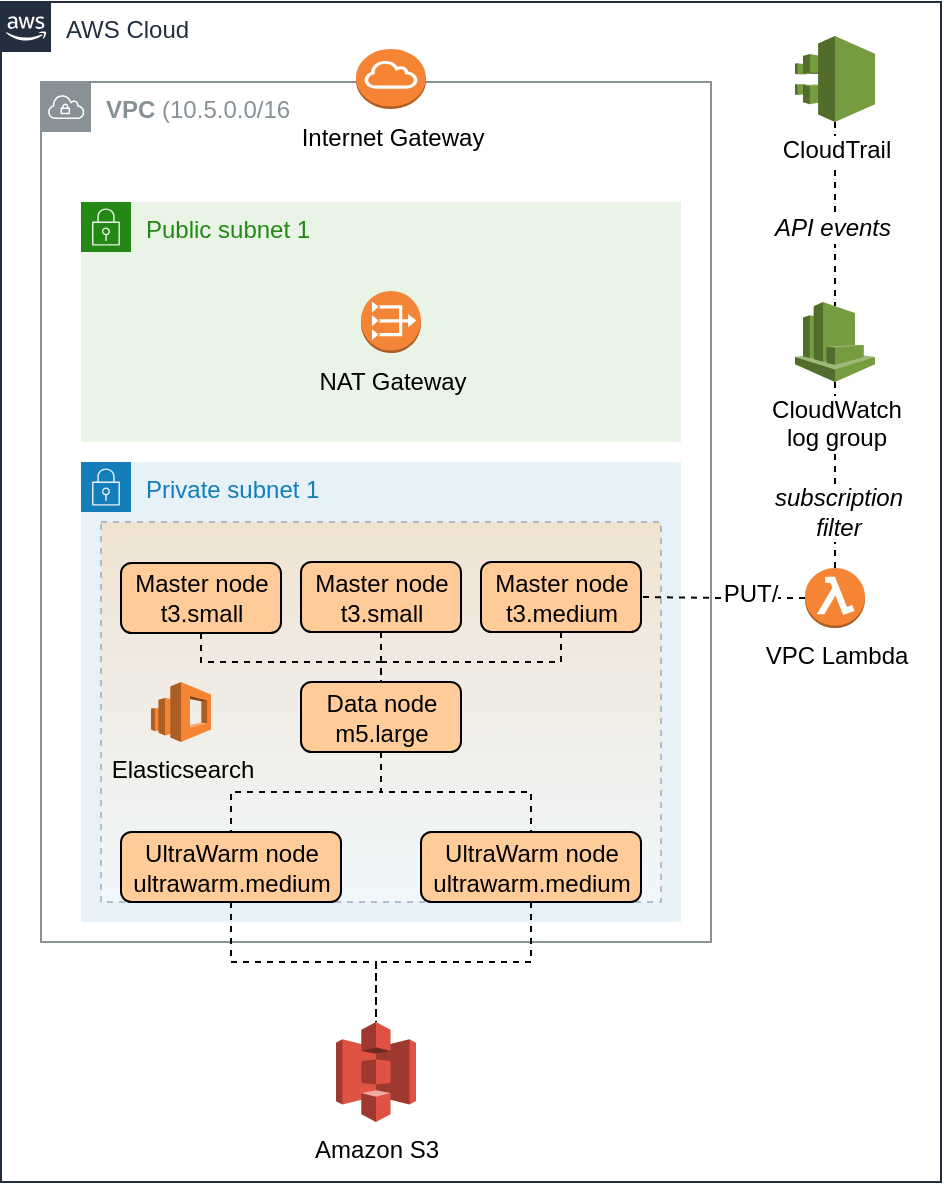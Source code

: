 <mxfile version="12.4.8" type="device"><diagram id="aq83NC5IRs3yxHq6VYvq" name="Page-1"><mxGraphModel dx="1426" dy="691" grid="1" gridSize="10" guides="1" tooltips="1" connect="1" arrows="1" fold="1" page="1" pageScale="1" pageWidth="850" pageHeight="1100" math="0" shadow="0"><root><mxCell id="0"/><mxCell id="1" parent="0"/><mxCell id="O2JYyg-gU9JaLGy3Bvcb-18" value="AWS Cloud" style="points=[[0,0],[0.25,0],[0.5,0],[0.75,0],[1,0],[1,0.25],[1,0.5],[1,0.75],[1,1],[0.75,1],[0.5,1],[0.25,1],[0,1],[0,0.75],[0,0.5],[0,0.25]];outlineConnect=0;gradientColor=none;html=1;whiteSpace=wrap;fontSize=12;fontStyle=0;shape=mxgraph.aws4.group;grIcon=mxgraph.aws4.group_aws_cloud_alt;strokeColor=#232F3E;fillColor=none;verticalAlign=top;align=left;spacingLeft=30;fontColor=#232F3E;dashed=0;" parent="1" vertex="1"><mxGeometry x="189.5" y="80" width="470" height="590" as="geometry"/></mxCell><mxCell id="O2JYyg-gU9JaLGy3Bvcb-2" value="&lt;b&gt;VPC &lt;/b&gt;(10.5.0.0/16" style="outlineConnect=0;gradientColor=none;html=1;whiteSpace=wrap;fontSize=12;fontStyle=0;shape=mxgraph.aws4.group;grIcon=mxgraph.aws4.group_vpc;strokeColor=#879196;fillColor=none;verticalAlign=top;align=left;spacingLeft=30;fontColor=#879196;dashed=0;" parent="1" vertex="1"><mxGeometry x="209.5" y="120" width="335" height="430" as="geometry"/></mxCell><mxCell id="O2JYyg-gU9JaLGy3Bvcb-4" value="Private subnet 1" style="points=[[0,0],[0.25,0],[0.5,0],[0.75,0],[1,0],[1,0.25],[1,0.5],[1,0.75],[1,1],[0.75,1],[0.5,1],[0.25,1],[0,1],[0,0.75],[0,0.5],[0,0.25]];outlineConnect=0;gradientColor=none;html=1;whiteSpace=wrap;fontSize=12;fontStyle=0;shape=mxgraph.aws4.group;grIcon=mxgraph.aws4.group_security_group;grStroke=0;strokeColor=#147EBA;fillColor=#E6F2F8;verticalAlign=top;align=left;spacingLeft=30;fontColor=#147EBA;dashed=0;" parent="1" vertex="1"><mxGeometry x="229.5" y="310" width="300" height="230" as="geometry"/></mxCell><mxCell id="O2JYyg-gU9JaLGy3Bvcb-22" value="" style="fillColor=#ffcc99;strokeColor=#5A6C86;dashed=1;verticalAlign=top;fontStyle=0;fontColor=#5A6C86;gradientColor=#ffffff;opacity=40;" parent="1" vertex="1"><mxGeometry x="239.5" y="340" width="280" height="190" as="geometry"/></mxCell><mxCell id="O2JYyg-gU9JaLGy3Bvcb-20" value="Public subnet 1" style="points=[[0,0],[0.25,0],[0.5,0],[0.75,0],[1,0],[1,0.25],[1,0.5],[1,0.75],[1,1],[0.75,1],[0.5,1],[0.25,1],[0,1],[0,0.75],[0,0.5],[0,0.25]];outlineConnect=0;gradientColor=none;html=1;whiteSpace=wrap;fontSize=12;fontStyle=0;shape=mxgraph.aws4.group;grIcon=mxgraph.aws4.group_security_group;grStroke=0;strokeColor=#248814;fillColor=#E9F3E6;verticalAlign=top;align=left;spacingLeft=30;fontColor=#248814;dashed=0;" parent="1" vertex="1"><mxGeometry x="229.5" y="180" width="300" height="120" as="geometry"/></mxCell><mxCell id="O2JYyg-gU9JaLGy3Bvcb-23" value="Elasticsearch" style="outlineConnect=0;dashed=0;verticalLabelPosition=bottom;verticalAlign=top;align=center;html=1;shape=mxgraph.aws3.elasticsearch_service;fillColor=#F58534;gradientColor=none;" parent="1" vertex="1"><mxGeometry x="264.5" y="420" width="30" height="30" as="geometry"/></mxCell><mxCell id="O2JYyg-gU9JaLGy3Bvcb-39" style="edgeStyle=orthogonalEdgeStyle;rounded=0;orthogonalLoop=1;jettySize=auto;html=1;exitX=0.5;exitY=1;exitDx=0;exitDy=0;entryX=0.5;entryY=0;entryDx=0;entryDy=0;dashed=1;endArrow=none;endFill=0;" parent="1" source="O2JYyg-gU9JaLGy3Bvcb-30" target="O2JYyg-gU9JaLGy3Bvcb-33" edge="1"><mxGeometry relative="1" as="geometry"/></mxCell><mxCell id="O2JYyg-gU9JaLGy3Bvcb-30" value="Master node&lt;br&gt;t3.small" style="rounded=1;whiteSpace=wrap;html=1;labelBackgroundColor=none;fillColor=#ffcc99;gradientColor=none;" parent="1" vertex="1"><mxGeometry x="339.5" y="360" width="80" height="35" as="geometry"/></mxCell><mxCell id="O2JYyg-gU9JaLGy3Bvcb-40" style="edgeStyle=orthogonalEdgeStyle;rounded=0;orthogonalLoop=1;jettySize=auto;html=1;entryX=0.5;entryY=0;entryDx=0;entryDy=0;dashed=1;endArrow=none;endFill=0;" parent="1" source="O2JYyg-gU9JaLGy3Bvcb-31" target="O2JYyg-gU9JaLGy3Bvcb-33" edge="1"><mxGeometry relative="1" as="geometry"><Array as="points"><mxPoint x="469.5" y="410"/><mxPoint x="379.5" y="410"/></Array></mxGeometry></mxCell><mxCell id="O2JYyg-gU9JaLGy3Bvcb-31" value="Master node&lt;br&gt;t3.medium" style="rounded=1;whiteSpace=wrap;html=1;labelBackgroundColor=none;fillColor=#ffcc99;gradientColor=none;" parent="1" vertex="1"><mxGeometry x="429.5" y="360" width="80" height="35" as="geometry"/></mxCell><mxCell id="O2JYyg-gU9JaLGy3Bvcb-43" style="edgeStyle=orthogonalEdgeStyle;rounded=0;orthogonalLoop=1;jettySize=auto;html=1;exitX=0.5;exitY=1;exitDx=0;exitDy=0;entryX=0.5;entryY=0;entryDx=0;entryDy=0;dashed=1;endArrow=none;endFill=0;" parent="1" source="O2JYyg-gU9JaLGy3Bvcb-33" target="O2JYyg-gU9JaLGy3Bvcb-36" edge="1"><mxGeometry relative="1" as="geometry"/></mxCell><mxCell id="4cPyjC4duiVTQ2DPfkck-22" style="edgeStyle=orthogonalEdgeStyle;rounded=0;orthogonalLoop=1;jettySize=auto;html=1;exitX=0.5;exitY=1;exitDx=0;exitDy=0;entryX=0.5;entryY=0;entryDx=0;entryDy=0;dashed=1;endArrow=none;endFill=0;" parent="1" source="O2JYyg-gU9JaLGy3Bvcb-33" target="O2JYyg-gU9JaLGy3Bvcb-35" edge="1"><mxGeometry relative="1" as="geometry"/></mxCell><mxCell id="O2JYyg-gU9JaLGy3Bvcb-33" value="Data node&lt;br&gt;m5.large" style="rounded=1;whiteSpace=wrap;html=1;labelBackgroundColor=none;fillColor=#ffcc99;gradientColor=none;" parent="1" vertex="1"><mxGeometry x="339.5" y="420" width="80" height="35" as="geometry"/></mxCell><mxCell id="O2JYyg-gU9JaLGy3Bvcb-47" style="edgeStyle=orthogonalEdgeStyle;rounded=0;orthogonalLoop=1;jettySize=auto;html=1;dashed=1;endArrow=none;endFill=0;exitX=0.5;exitY=1;exitDx=0;exitDy=0;entryX=0.5;entryY=0;entryDx=0;entryDy=0;entryPerimeter=0;" parent="1" source="O2JYyg-gU9JaLGy3Bvcb-35" target="O2JYyg-gU9JaLGy3Bvcb-46" edge="1"><mxGeometry relative="1" as="geometry"><mxPoint x="274.5" y="555" as="targetPoint"/></mxGeometry></mxCell><mxCell id="O2JYyg-gU9JaLGy3Bvcb-35" value="UltraWarm node&lt;br&gt;ultrawarm.medium" style="rounded=1;whiteSpace=wrap;html=1;labelBackgroundColor=none;fillColor=#ffcc99;gradientColor=none;" parent="1" vertex="1"><mxGeometry x="249.5" y="495" width="110" height="35" as="geometry"/></mxCell><mxCell id="O2JYyg-gU9JaLGy3Bvcb-48" style="edgeStyle=orthogonalEdgeStyle;rounded=0;orthogonalLoop=1;jettySize=auto;html=1;dashed=1;endArrow=none;endFill=0;exitX=0.5;exitY=1;exitDx=0;exitDy=0;" parent="1" source="O2JYyg-gU9JaLGy3Bvcb-36" target="O2JYyg-gU9JaLGy3Bvcb-46" edge="1"><mxGeometry relative="1" as="geometry"><mxPoint x="274.5" y="555" as="targetPoint"/></mxGeometry></mxCell><mxCell id="O2JYyg-gU9JaLGy3Bvcb-36" value="UltraWarm node&lt;br&gt;ultrawarm.medium" style="rounded=1;whiteSpace=wrap;html=1;labelBackgroundColor=none;fillColor=#ffcc99;gradientColor=none;" parent="1" vertex="1"><mxGeometry x="399.5" y="495" width="110" height="35" as="geometry"/></mxCell><mxCell id="O2JYyg-gU9JaLGy3Bvcb-46" value="Amazon S3" style="outlineConnect=0;dashed=0;verticalLabelPosition=bottom;verticalAlign=top;align=center;html=1;shape=mxgraph.aws3.s3;fillColor=#E05243;gradientColor=none;labelBackgroundColor=none;" parent="1" vertex="1"><mxGeometry x="357" y="590" width="40" height="50" as="geometry"/></mxCell><mxCell id="4cPyjC4duiVTQ2DPfkck-1" value="NAT Gateway" style="outlineConnect=0;dashed=0;verticalLabelPosition=bottom;verticalAlign=top;align=center;html=1;shape=mxgraph.aws3.vpc_nat_gateway;fillColor=#F58536;gradientColor=none;labelBackgroundColor=none;" parent="1" vertex="1"><mxGeometry x="369.5" y="224.5" width="30" height="31" as="geometry"/></mxCell><mxCell id="4cPyjC4duiVTQ2DPfkck-2" value="Internet Gateway" style="outlineConnect=0;dashed=0;verticalLabelPosition=bottom;verticalAlign=top;align=center;html=1;shape=mxgraph.aws3.internet_gateway;fillColor=#F58534;gradientColor=none;labelBackgroundColor=none;" parent="1" vertex="1"><mxGeometry x="367" y="103.5" width="35" height="30" as="geometry"/></mxCell><mxCell id="4cPyjC4duiVTQ2DPfkck-8" style="edgeStyle=orthogonalEdgeStyle;rounded=0;orthogonalLoop=1;jettySize=auto;html=1;entryX=0.5;entryY=0.05;entryDx=0;entryDy=0;entryPerimeter=0;dashed=1;endArrow=none;endFill=0;" parent="1" source="4cPyjC4duiVTQ2DPfkck-4" target="4cPyjC4duiVTQ2DPfkck-6" edge="1"><mxGeometry relative="1" as="geometry"/></mxCell><mxCell id="4cPyjC4duiVTQ2DPfkck-10" value="API events" style="text;html=1;align=center;verticalAlign=middle;resizable=0;points=[];labelBackgroundColor=#ffffff;fontStyle=2" parent="4cPyjC4duiVTQ2DPfkck-8" vertex="1" connectable="0"><mxGeometry x="0.138" y="-2" relative="1" as="geometry"><mxPoint as="offset"/></mxGeometry></mxCell><mxCell id="4cPyjC4duiVTQ2DPfkck-4" value="CloudTrail" style="outlineConnect=0;dashed=0;verticalLabelPosition=bottom;verticalAlign=top;align=center;html=1;shape=mxgraph.aws3.cloudtrail;fillColor=#759C3E;gradientColor=none;labelBackgroundColor=#ffffff;" parent="1" vertex="1"><mxGeometry x="586.5" y="97" width="40" height="43" as="geometry"/></mxCell><mxCell id="4cPyjC4duiVTQ2DPfkck-9" style="edgeStyle=orthogonalEdgeStyle;rounded=0;orthogonalLoop=1;jettySize=auto;html=1;entryX=0.5;entryY=0;entryDx=0;entryDy=0;entryPerimeter=0;dashed=1;endArrow=none;endFill=0;" parent="1" source="4cPyjC4duiVTQ2DPfkck-6" target="4cPyjC4duiVTQ2DPfkck-7" edge="1"><mxGeometry relative="1" as="geometry"/></mxCell><mxCell id="4cPyjC4duiVTQ2DPfkck-11" value="&lt;i&gt;subscription&lt;br&gt;filter&lt;br&gt;&lt;/i&gt;" style="text;html=1;align=center;verticalAlign=middle;resizable=0;points=[];labelBackgroundColor=#ffffff;" parent="4cPyjC4duiVTQ2DPfkck-9" vertex="1" connectable="0"><mxGeometry x="0.402" y="1" relative="1" as="geometry"><mxPoint as="offset"/></mxGeometry></mxCell><mxCell id="4cPyjC4duiVTQ2DPfkck-6" value="CloudWatch&lt;br&gt;log group" style="outlineConnect=0;dashed=0;verticalLabelPosition=bottom;verticalAlign=top;align=center;html=1;shape=mxgraph.aws3.cloudwatch;fillColor=#759C3E;gradientColor=none;labelBackgroundColor=#ffffff;" parent="1" vertex="1"><mxGeometry x="586.5" y="230" width="40" height="40" as="geometry"/></mxCell><mxCell id="4cPyjC4duiVTQ2DPfkck-12" style="edgeStyle=orthogonalEdgeStyle;rounded=0;orthogonalLoop=1;jettySize=auto;html=1;exitX=0;exitY=0.5;exitDx=0;exitDy=0;exitPerimeter=0;entryX=1;entryY=0.5;entryDx=0;entryDy=0;dashed=1;endArrow=none;endFill=0;" parent="1" source="4cPyjC4duiVTQ2DPfkck-7" target="O2JYyg-gU9JaLGy3Bvcb-31" edge="1"><mxGeometry relative="1" as="geometry"/></mxCell><mxCell id="4cPyjC4duiVTQ2DPfkck-13" value="PUT/" style="text;html=1;align=center;verticalAlign=middle;resizable=0;points=[];labelBackgroundColor=#ffffff;" parent="4cPyjC4duiVTQ2DPfkck-12" vertex="1" connectable="0"><mxGeometry x="-0.321" y="-2" relative="1" as="geometry"><mxPoint as="offset"/></mxGeometry></mxCell><mxCell id="4cPyjC4duiVTQ2DPfkck-7" value="VPC Lambda" style="outlineConnect=0;dashed=0;verticalLabelPosition=bottom;verticalAlign=top;align=center;html=1;shape=mxgraph.aws3.lambda_function;fillColor=#F58534;gradientColor=none;labelBackgroundColor=none;" parent="1" vertex="1"><mxGeometry x="591.5" y="363" width="30" height="30" as="geometry"/></mxCell><mxCell id="4cPyjC4duiVTQ2DPfkck-16" style="edgeStyle=orthogonalEdgeStyle;rounded=0;orthogonalLoop=1;jettySize=auto;html=1;exitX=0.5;exitY=1;exitDx=0;exitDy=0;dashed=1;endArrow=none;endFill=0;" parent="1" source="O2JYyg-gU9JaLGy3Bvcb-18" target="O2JYyg-gU9JaLGy3Bvcb-18" edge="1"><mxGeometry relative="1" as="geometry"/></mxCell><mxCell id="4cPyjC4duiVTQ2DPfkck-21" style="edgeStyle=orthogonalEdgeStyle;rounded=0;orthogonalLoop=1;jettySize=auto;html=1;entryX=0.5;entryY=0;entryDx=0;entryDy=0;dashed=1;endArrow=none;endFill=0;exitX=0.5;exitY=1;exitDx=0;exitDy=0;" parent="1" source="4cPyjC4duiVTQ2DPfkck-20" target="O2JYyg-gU9JaLGy3Bvcb-33" edge="1"><mxGeometry relative="1" as="geometry"><Array as="points"><mxPoint x="289.5" y="410"/><mxPoint x="379.5" y="410"/></Array></mxGeometry></mxCell><mxCell id="4cPyjC4duiVTQ2DPfkck-20" value="Master node&lt;br&gt;t3.small" style="rounded=1;whiteSpace=wrap;html=1;labelBackgroundColor=none;fillColor=#ffcc99;gradientColor=none;" parent="1" vertex="1"><mxGeometry x="249.5" y="360.5" width="80" height="35" as="geometry"/></mxCell></root></mxGraphModel></diagram></mxfile>